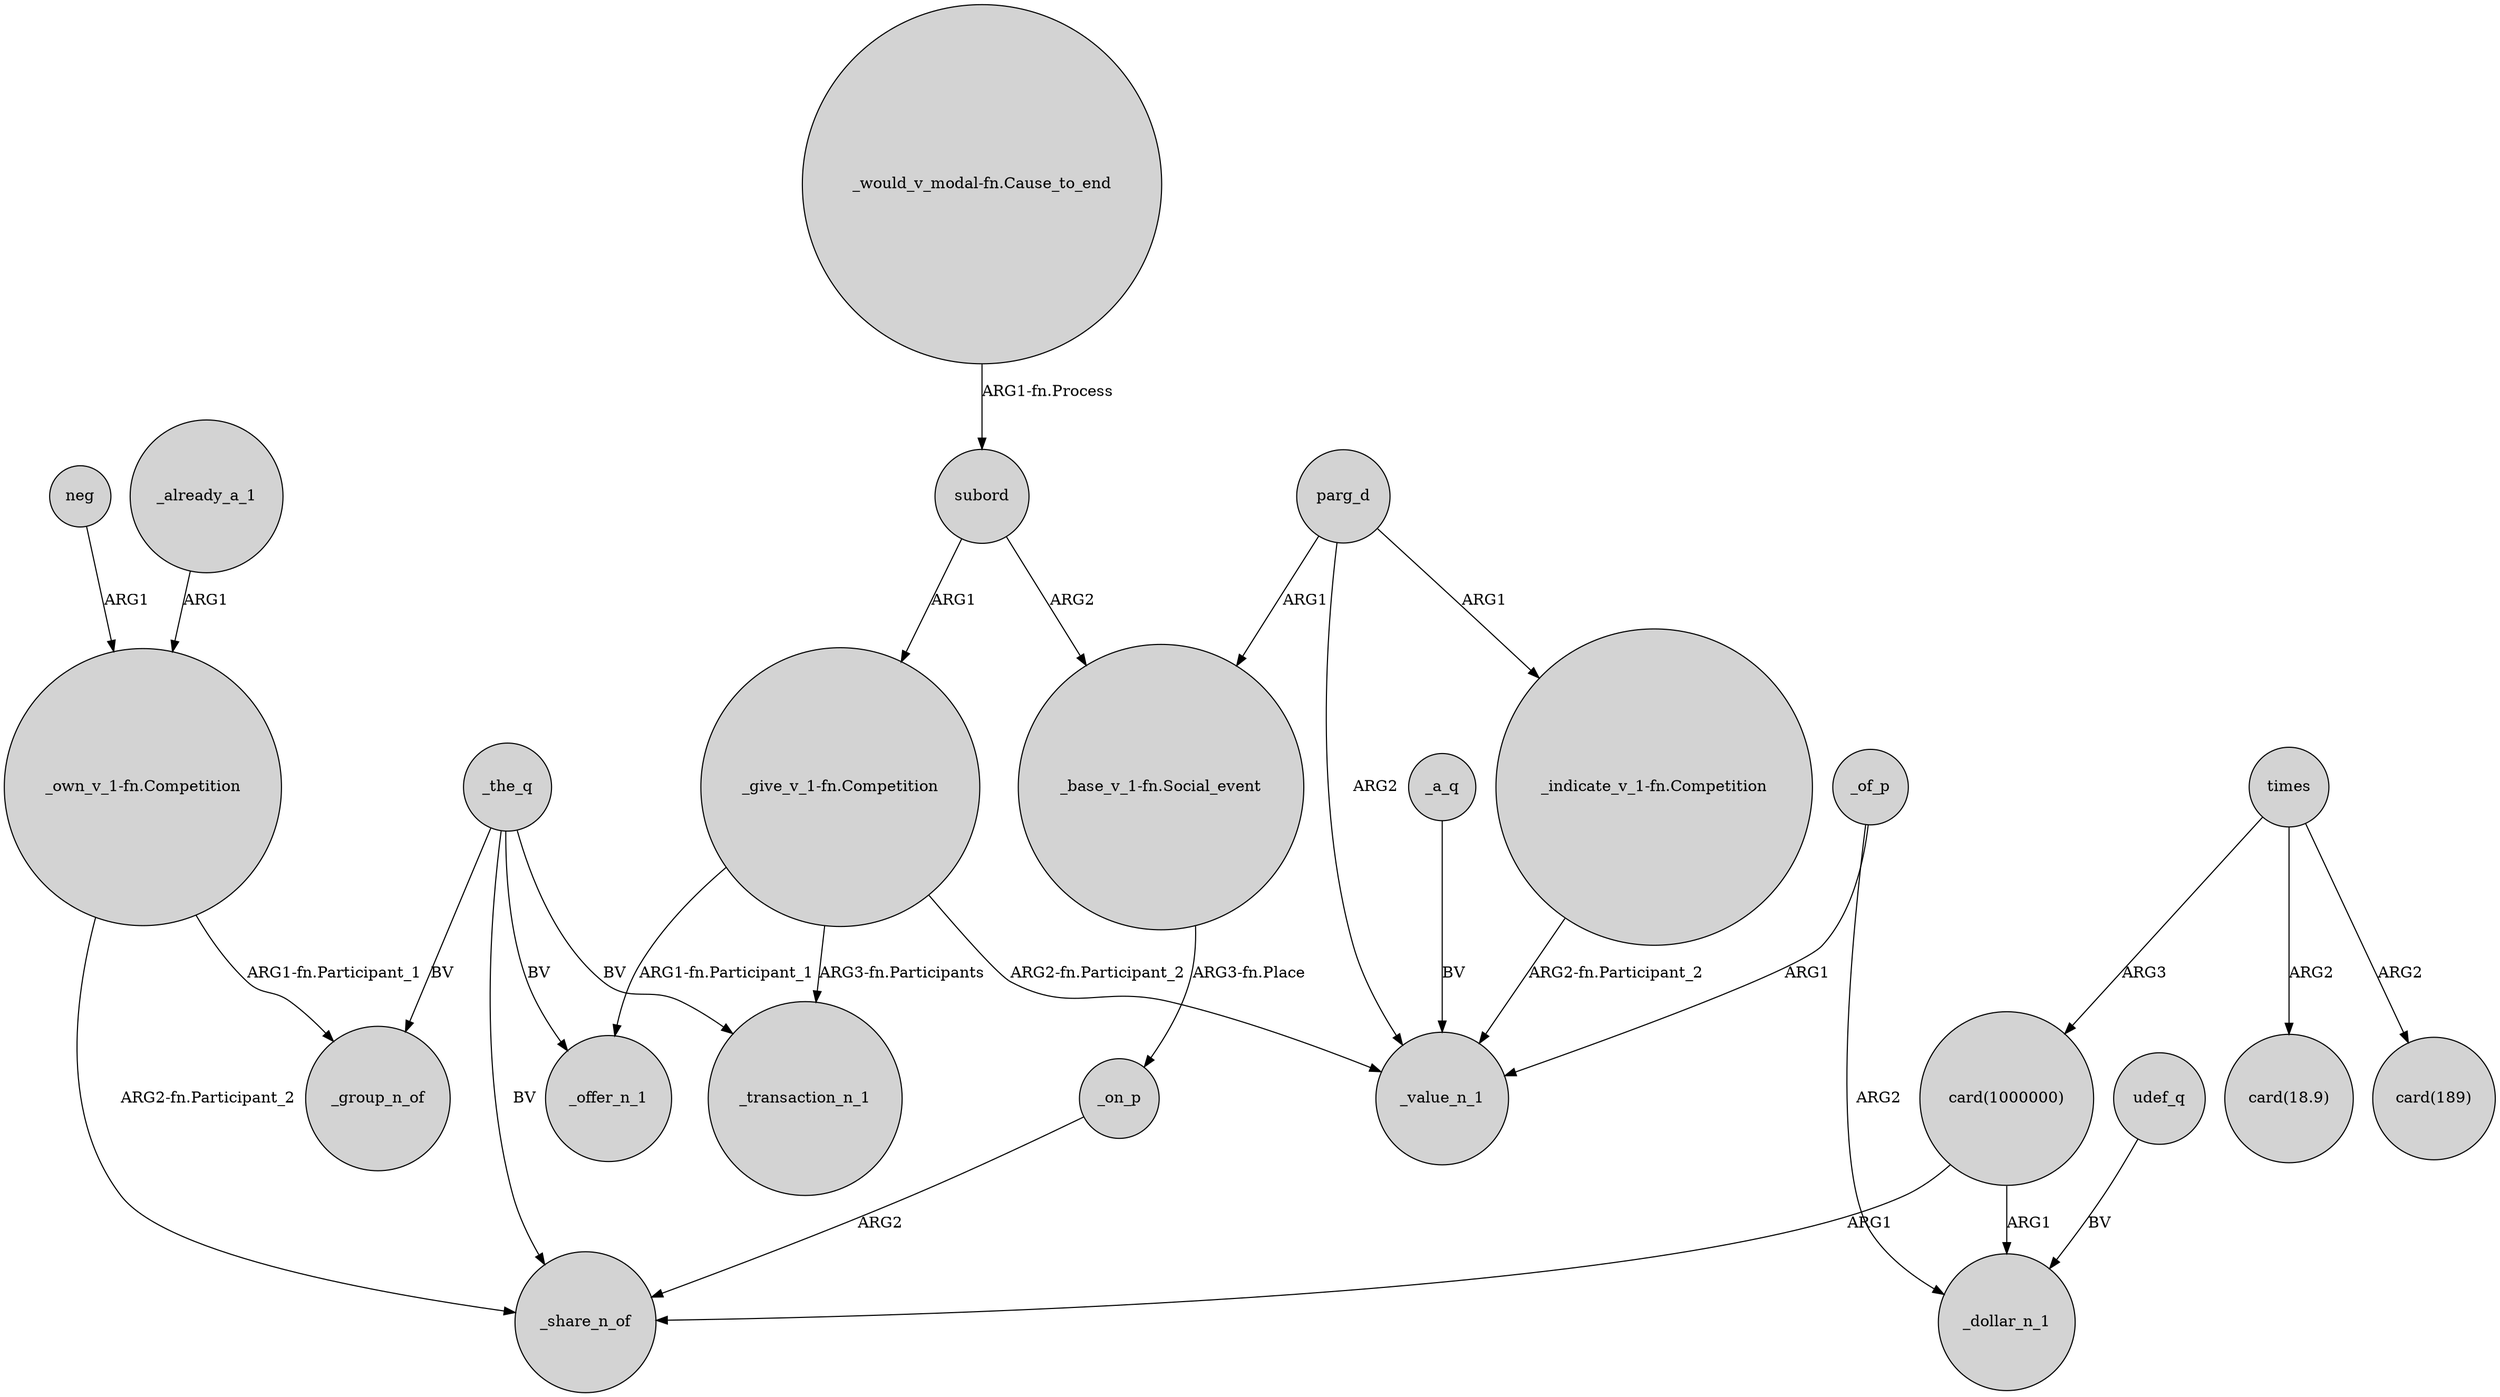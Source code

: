 digraph {
	node [shape=circle style=filled]
	"_base_v_1-fn.Social_event" -> _on_p [label="ARG3-fn.Place"]
	"_would_v_modal-fn.Cause_to_end" -> subord [label="ARG1-fn.Process"]
	times -> "card(18.9)" [label=ARG2]
	"_give_v_1-fn.Competition" -> _transaction_n_1 [label="ARG3-fn.Participants"]
	"_indicate_v_1-fn.Competition" -> _value_n_1 [label="ARG2-fn.Participant_2"]
	"_give_v_1-fn.Competition" -> _value_n_1 [label="ARG2-fn.Participant_2"]
	parg_d -> _value_n_1 [label=ARG2]
	subord -> "_base_v_1-fn.Social_event" [label=ARG2]
	times -> "card(189)" [label=ARG2]
	parg_d -> "_indicate_v_1-fn.Competition" [label=ARG1]
	_the_q -> _share_n_of [label=BV]
	times -> "card(1000000)" [label=ARG3]
	"_own_v_1-fn.Competition" -> _share_n_of [label="ARG2-fn.Participant_2"]
	neg -> "_own_v_1-fn.Competition" [label=ARG1]
	"_give_v_1-fn.Competition" -> _offer_n_1 [label="ARG1-fn.Participant_1"]
	_the_q -> _transaction_n_1 [label=BV]
	"_own_v_1-fn.Competition" -> _group_n_of [label="ARG1-fn.Participant_1"]
	_a_q -> _value_n_1 [label=BV]
	_the_q -> _group_n_of [label=BV]
	udef_q -> _dollar_n_1 [label=BV]
	"card(1000000)" -> _dollar_n_1 [label=ARG1]
	_of_p -> _value_n_1 [label=ARG1]
	_the_q -> _offer_n_1 [label=BV]
	"card(1000000)" -> _share_n_of [label=ARG1]
	parg_d -> "_base_v_1-fn.Social_event" [label=ARG1]
	_of_p -> _dollar_n_1 [label=ARG2]
	_already_a_1 -> "_own_v_1-fn.Competition" [label=ARG1]
	subord -> "_give_v_1-fn.Competition" [label=ARG1]
	_on_p -> _share_n_of [label=ARG2]
}
